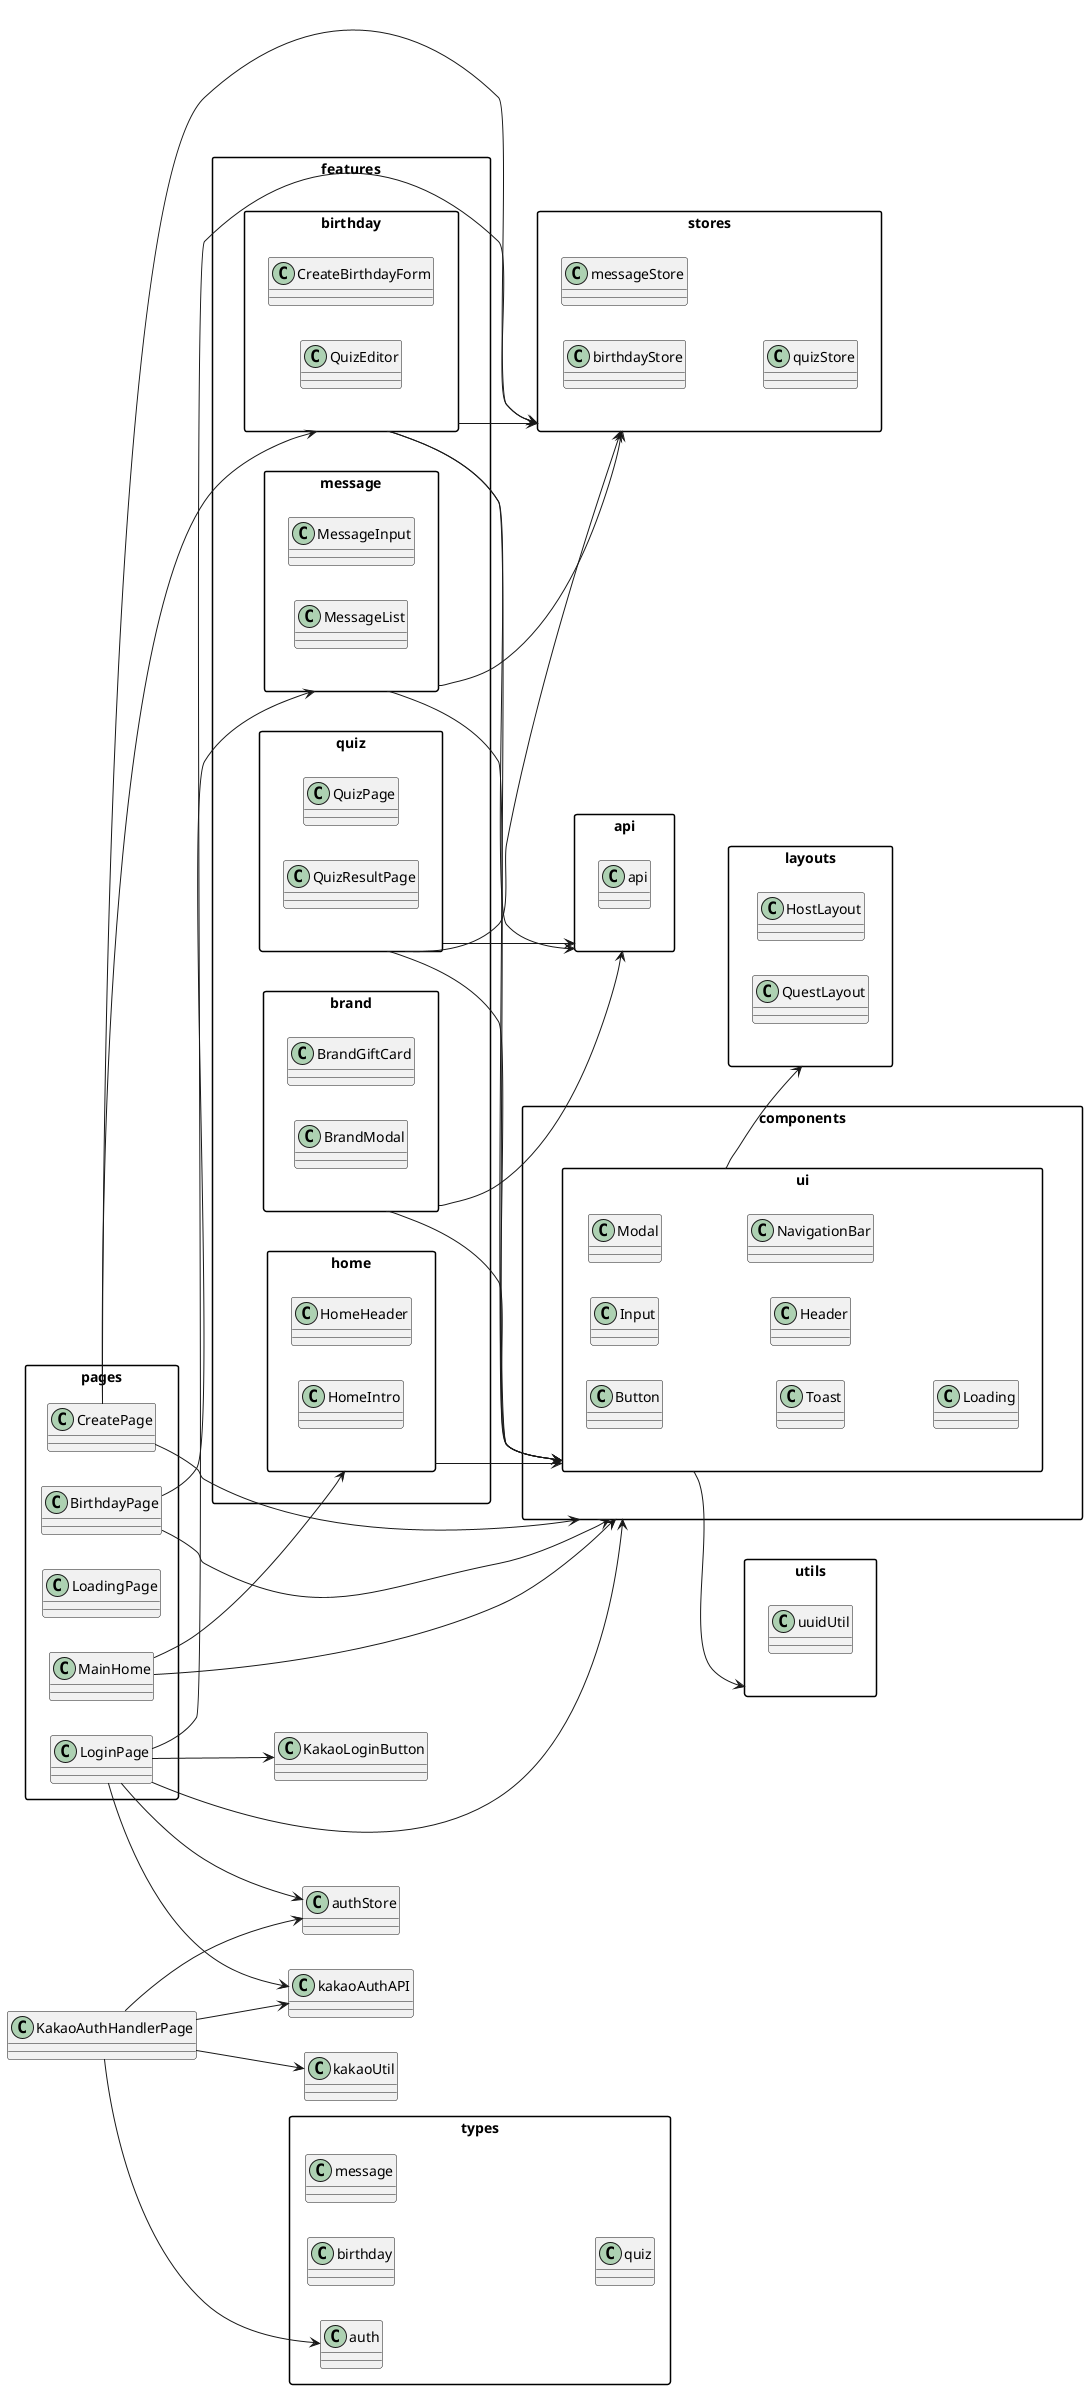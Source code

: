 @startuml

' 다이어그램 디자인 설정
skinparam packageStyle rectangle
skinparam shadowing false
skinparam classAttributeIconSize 0

left to right direction

' ========== 패키지 정의 ==========

package "pages" {
  ' 더 적절한 클래스명 고민...
  class BirthdayPage 
  class CreatePage
  class LoadingPage
  class LoginPage
  class MainHome
}

' features. 는 추후 다시 수정 예정 
package "features.birthday" {
  class CreateBirthdayForm
  ' class BirthdayThemePicker
  class QuizEditor
  ' class GiftLinkInput
  ' class LinkGenerator
}

package "features.message" {
  class MessageInput
  class MessageList
}

package "features.brand" {
  class BrandGiftCard
  class BrandModal
  ' class BrandEmailVerification
}

package "features.quiz" {
  class QuizPage
  class QuizResultPage
}

package "features.home" {
  class HomeHeader
  class HomeIntro
}

package "components.ui" {
  class Button
  class Input
  class Modal
  class Toast
  class Header
  class NavigationBar
  class Loading
}

package "stores" {
  class birthdayStore
  class messageStore
  class quizStore
}

package "api" {
  class api
}

package "utils" {
  class uuidUtil
}

package "layouts" {
  class HostLayout
  class QuestLayout
}

package "types" {
  class auth
  class birthday
  class message
  class quiz
}

' ========== 의존 관계 ==========
' 기본 ui 구현 완료 후 한 번 더 수정 예정

LoginPage --> KakaoLoginButton
LoginPage --> authStore
LoginPage --> kakaoAuthAPI
LoginPage --> "components"
LoginPage --> "stores"

CreatePage --> "features.birthday"
CreatePage --> "components"
CreatePage --> "stores"

BirthdayPage --> "features.message"
BirthdayPage --> "components"

MainHome --> "features.home"
MainHome --> "components"



KakaoAuthHandlerPage --> kakaoAuthAPI
KakaoAuthHandlerPage --> authStore
KakaoAuthHandlerPage --> kakaoUtil
KakaoAuthHandlerPage --> types.auth

"features.birthday" --> stores
"features.birthday" --> api
"features.birthday" --> components.ui

"features.message" --> stores
"features.message" --> components.ui

"features.quiz" --> api
"features.quiz" --> stores
"features.quiz" --> components.ui

"features.brand" --> api
"features.brand" --> components.ui

"features.home" --> components.ui

"components.ui" --> "layouts"
"components.ui" --> utils


@enduml
